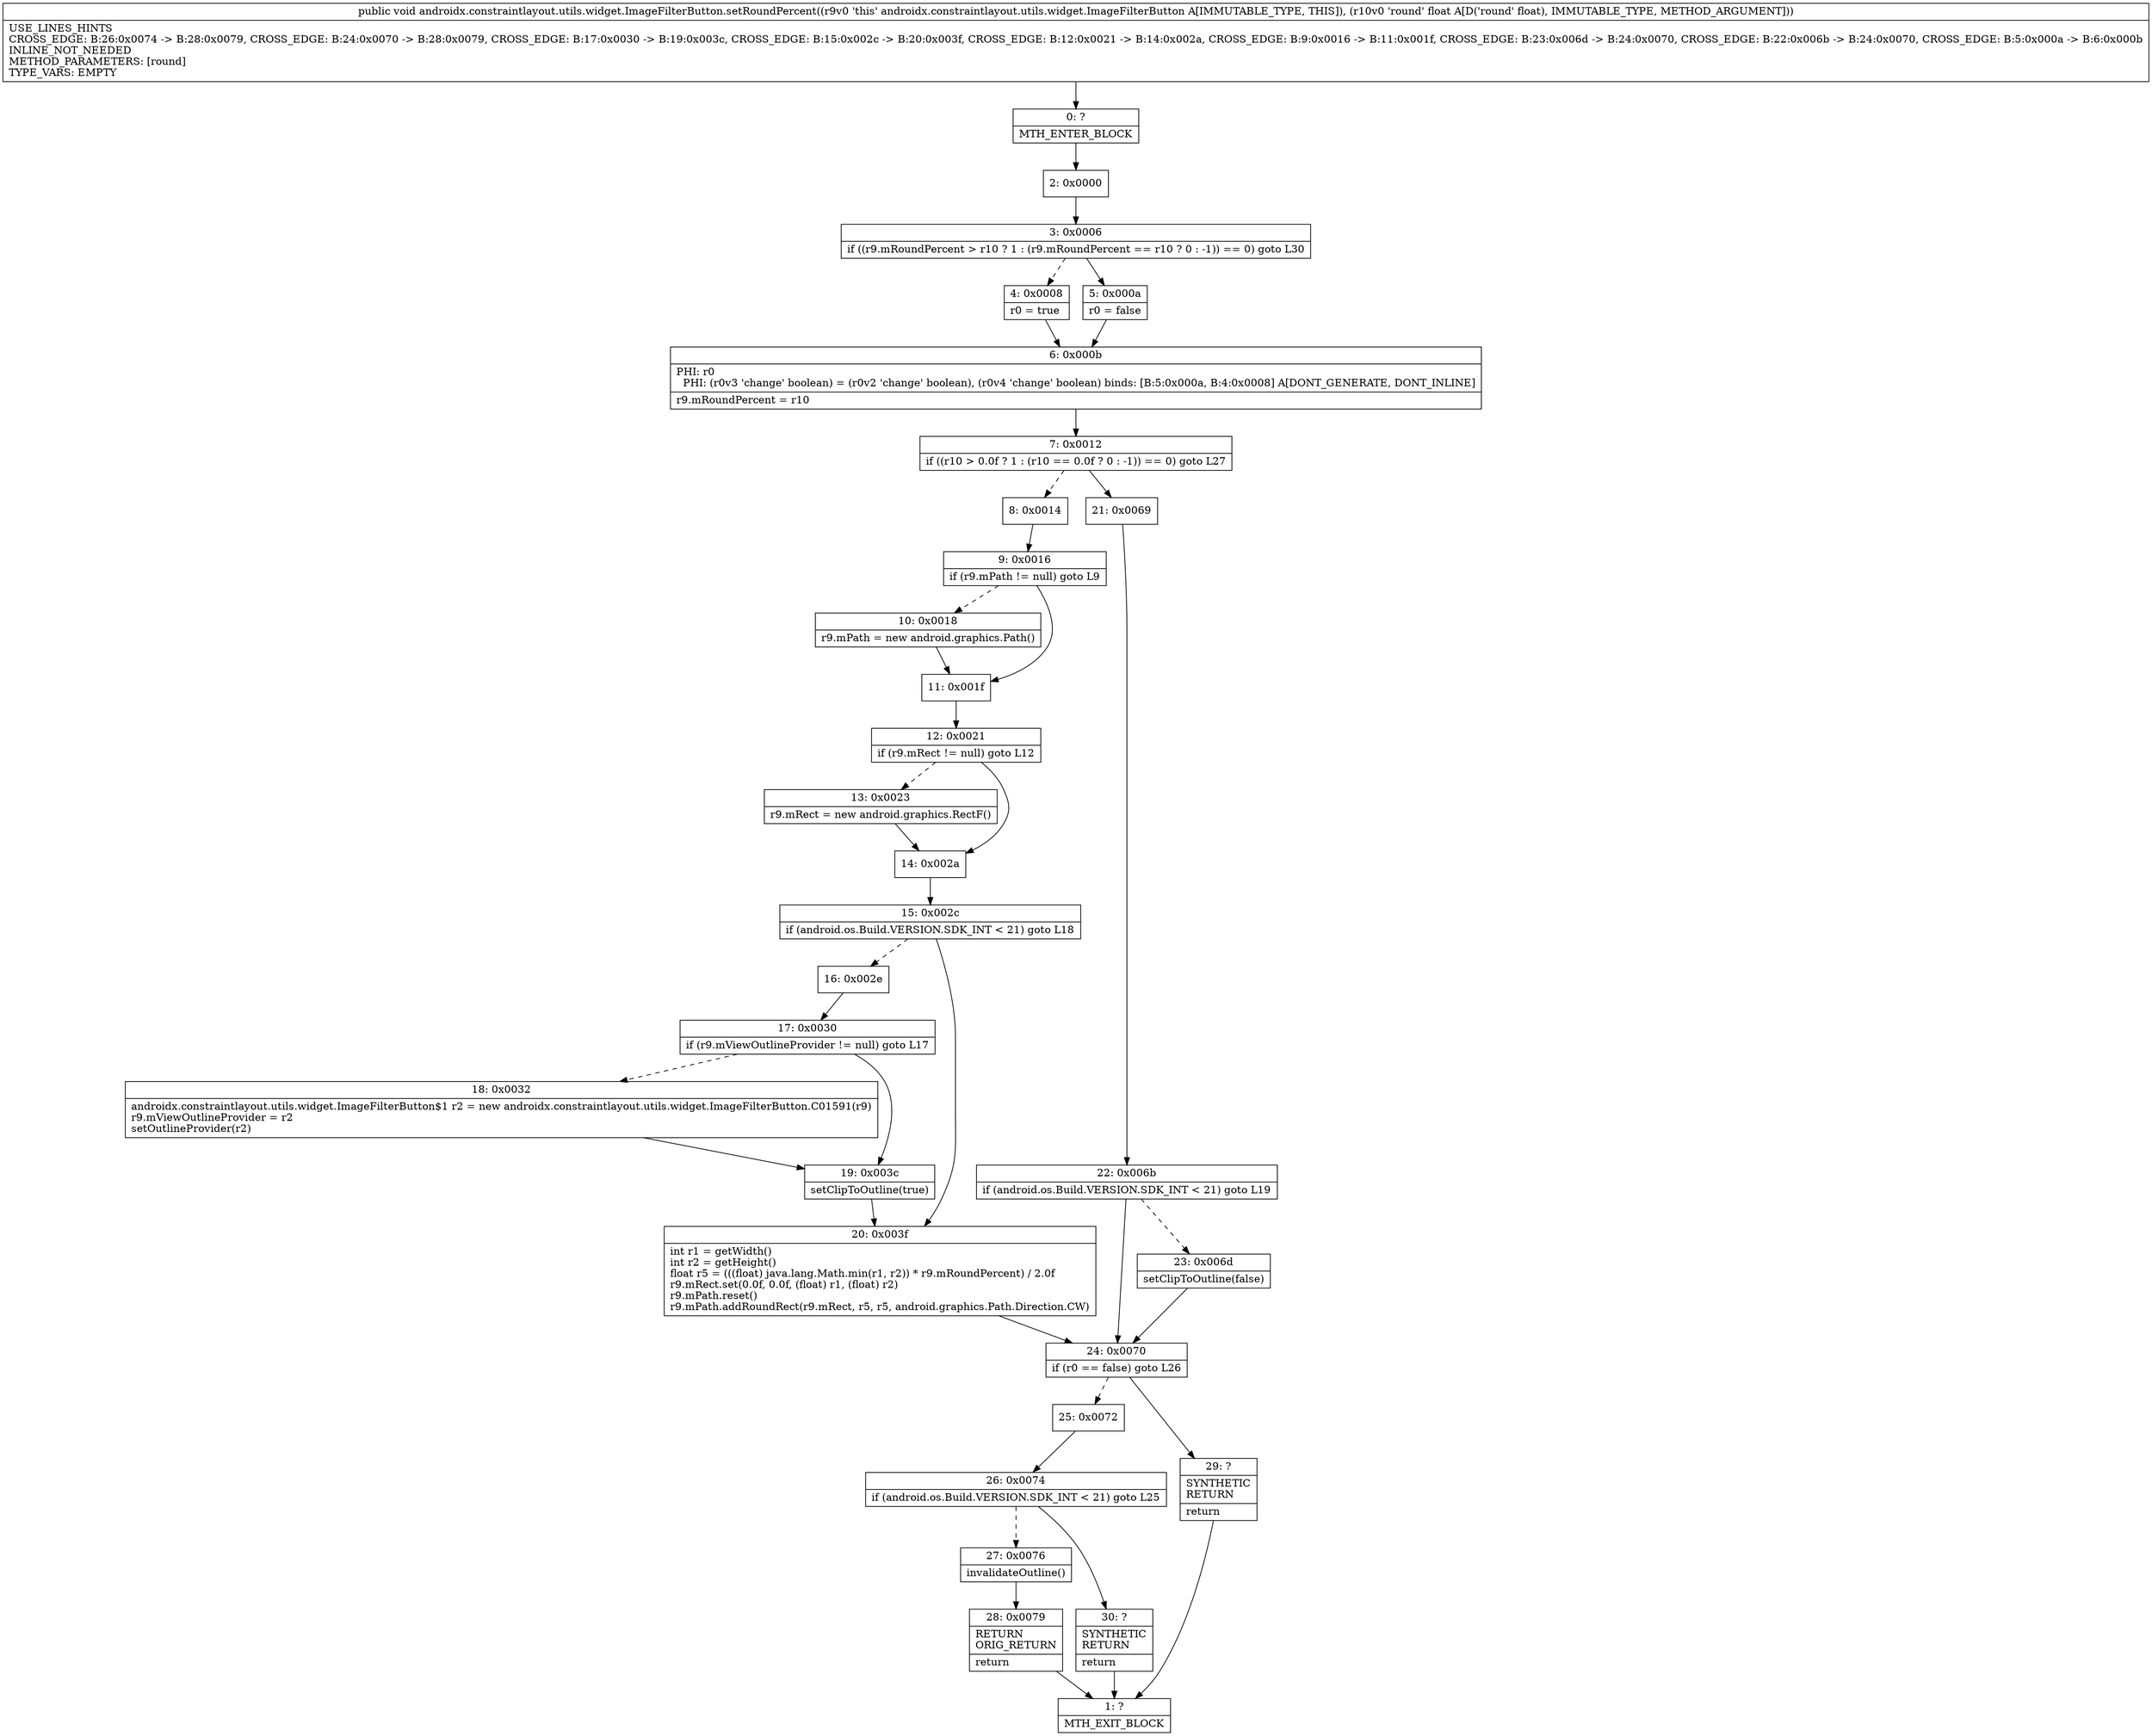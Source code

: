 digraph "CFG forandroidx.constraintlayout.utils.widget.ImageFilterButton.setRoundPercent(F)V" {
Node_0 [shape=record,label="{0\:\ ?|MTH_ENTER_BLOCK\l}"];
Node_2 [shape=record,label="{2\:\ 0x0000}"];
Node_3 [shape=record,label="{3\:\ 0x0006|if ((r9.mRoundPercent \> r10 ? 1 : (r9.mRoundPercent == r10 ? 0 : \-1)) == 0) goto L30\l}"];
Node_4 [shape=record,label="{4\:\ 0x0008|r0 = true\l}"];
Node_6 [shape=record,label="{6\:\ 0x000b|PHI: r0 \l  PHI: (r0v3 'change' boolean) = (r0v2 'change' boolean), (r0v4 'change' boolean) binds: [B:5:0x000a, B:4:0x0008] A[DONT_GENERATE, DONT_INLINE]\l|r9.mRoundPercent = r10\l}"];
Node_7 [shape=record,label="{7\:\ 0x0012|if ((r10 \> 0.0f ? 1 : (r10 == 0.0f ? 0 : \-1)) == 0) goto L27\l}"];
Node_8 [shape=record,label="{8\:\ 0x0014}"];
Node_9 [shape=record,label="{9\:\ 0x0016|if (r9.mPath != null) goto L9\l}"];
Node_10 [shape=record,label="{10\:\ 0x0018|r9.mPath = new android.graphics.Path()\l}"];
Node_11 [shape=record,label="{11\:\ 0x001f}"];
Node_12 [shape=record,label="{12\:\ 0x0021|if (r9.mRect != null) goto L12\l}"];
Node_13 [shape=record,label="{13\:\ 0x0023|r9.mRect = new android.graphics.RectF()\l}"];
Node_14 [shape=record,label="{14\:\ 0x002a}"];
Node_15 [shape=record,label="{15\:\ 0x002c|if (android.os.Build.VERSION.SDK_INT \< 21) goto L18\l}"];
Node_16 [shape=record,label="{16\:\ 0x002e}"];
Node_17 [shape=record,label="{17\:\ 0x0030|if (r9.mViewOutlineProvider != null) goto L17\l}"];
Node_18 [shape=record,label="{18\:\ 0x0032|androidx.constraintlayout.utils.widget.ImageFilterButton$1 r2 = new androidx.constraintlayout.utils.widget.ImageFilterButton.C01591(r9)\lr9.mViewOutlineProvider = r2\lsetOutlineProvider(r2)\l}"];
Node_19 [shape=record,label="{19\:\ 0x003c|setClipToOutline(true)\l}"];
Node_20 [shape=record,label="{20\:\ 0x003f|int r1 = getWidth()\lint r2 = getHeight()\lfloat r5 = (((float) java.lang.Math.min(r1, r2)) * r9.mRoundPercent) \/ 2.0f\lr9.mRect.set(0.0f, 0.0f, (float) r1, (float) r2)\lr9.mPath.reset()\lr9.mPath.addRoundRect(r9.mRect, r5, r5, android.graphics.Path.Direction.CW)\l}"];
Node_24 [shape=record,label="{24\:\ 0x0070|if (r0 == false) goto L26\l}"];
Node_25 [shape=record,label="{25\:\ 0x0072}"];
Node_26 [shape=record,label="{26\:\ 0x0074|if (android.os.Build.VERSION.SDK_INT \< 21) goto L25\l}"];
Node_27 [shape=record,label="{27\:\ 0x0076|invalidateOutline()\l}"];
Node_28 [shape=record,label="{28\:\ 0x0079|RETURN\lORIG_RETURN\l|return\l}"];
Node_1 [shape=record,label="{1\:\ ?|MTH_EXIT_BLOCK\l}"];
Node_30 [shape=record,label="{30\:\ ?|SYNTHETIC\lRETURN\l|return\l}"];
Node_29 [shape=record,label="{29\:\ ?|SYNTHETIC\lRETURN\l|return\l}"];
Node_21 [shape=record,label="{21\:\ 0x0069}"];
Node_22 [shape=record,label="{22\:\ 0x006b|if (android.os.Build.VERSION.SDK_INT \< 21) goto L19\l}"];
Node_23 [shape=record,label="{23\:\ 0x006d|setClipToOutline(false)\l}"];
Node_5 [shape=record,label="{5\:\ 0x000a|r0 = false\l}"];
MethodNode[shape=record,label="{public void androidx.constraintlayout.utils.widget.ImageFilterButton.setRoundPercent((r9v0 'this' androidx.constraintlayout.utils.widget.ImageFilterButton A[IMMUTABLE_TYPE, THIS]), (r10v0 'round' float A[D('round' float), IMMUTABLE_TYPE, METHOD_ARGUMENT]))  | USE_LINES_HINTS\lCROSS_EDGE: B:26:0x0074 \-\> B:28:0x0079, CROSS_EDGE: B:24:0x0070 \-\> B:28:0x0079, CROSS_EDGE: B:17:0x0030 \-\> B:19:0x003c, CROSS_EDGE: B:15:0x002c \-\> B:20:0x003f, CROSS_EDGE: B:12:0x0021 \-\> B:14:0x002a, CROSS_EDGE: B:9:0x0016 \-\> B:11:0x001f, CROSS_EDGE: B:23:0x006d \-\> B:24:0x0070, CROSS_EDGE: B:22:0x006b \-\> B:24:0x0070, CROSS_EDGE: B:5:0x000a \-\> B:6:0x000b\lINLINE_NOT_NEEDED\lMETHOD_PARAMETERS: [round]\lTYPE_VARS: EMPTY\l}"];
MethodNode -> Node_0;Node_0 -> Node_2;
Node_2 -> Node_3;
Node_3 -> Node_4[style=dashed];
Node_3 -> Node_5;
Node_4 -> Node_6;
Node_6 -> Node_7;
Node_7 -> Node_8[style=dashed];
Node_7 -> Node_21;
Node_8 -> Node_9;
Node_9 -> Node_10[style=dashed];
Node_9 -> Node_11;
Node_10 -> Node_11;
Node_11 -> Node_12;
Node_12 -> Node_13[style=dashed];
Node_12 -> Node_14;
Node_13 -> Node_14;
Node_14 -> Node_15;
Node_15 -> Node_16[style=dashed];
Node_15 -> Node_20;
Node_16 -> Node_17;
Node_17 -> Node_18[style=dashed];
Node_17 -> Node_19;
Node_18 -> Node_19;
Node_19 -> Node_20;
Node_20 -> Node_24;
Node_24 -> Node_25[style=dashed];
Node_24 -> Node_29;
Node_25 -> Node_26;
Node_26 -> Node_27[style=dashed];
Node_26 -> Node_30;
Node_27 -> Node_28;
Node_28 -> Node_1;
Node_30 -> Node_1;
Node_29 -> Node_1;
Node_21 -> Node_22;
Node_22 -> Node_23[style=dashed];
Node_22 -> Node_24;
Node_23 -> Node_24;
Node_5 -> Node_6;
}

